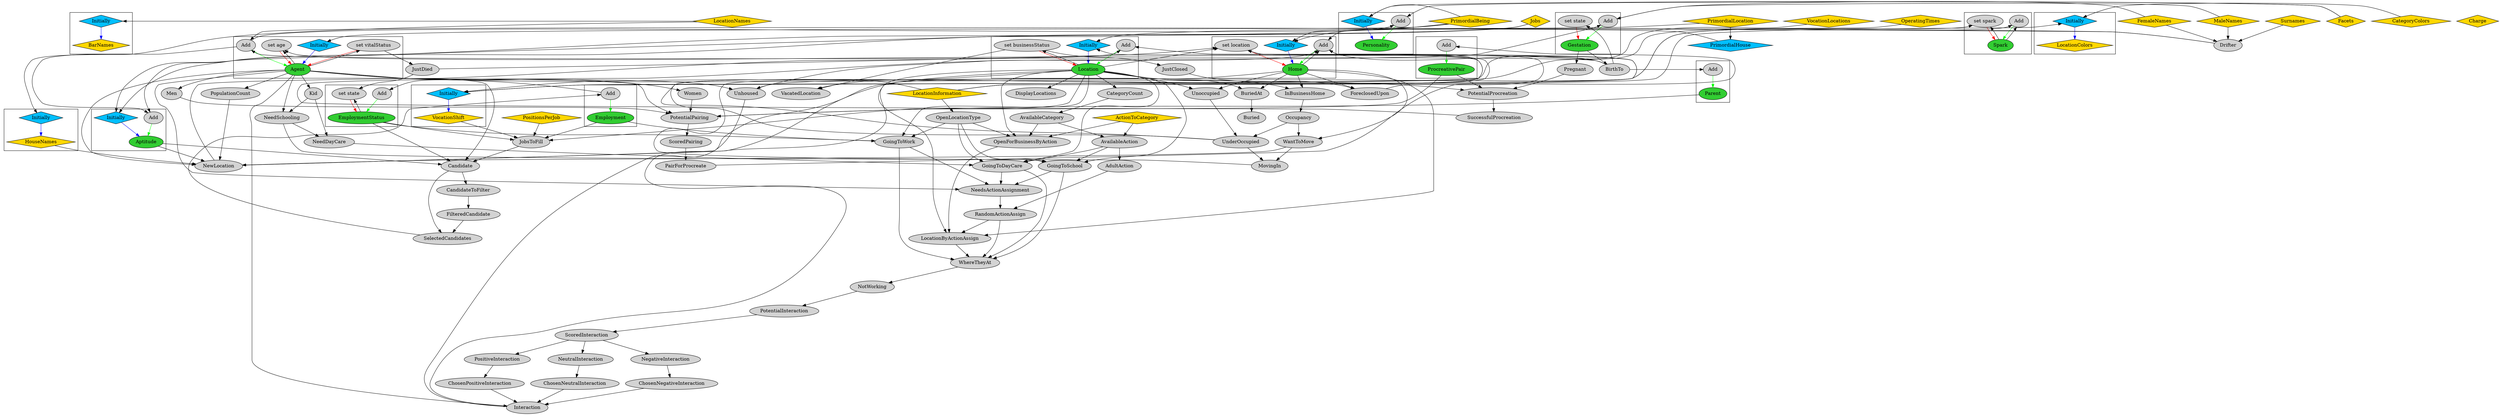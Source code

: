 digraph {
node [ style="filled"]
subgraph "cluster_BarNames"{
v4 [ label = "BarNames" fillcolor="gold" shape="diamond"];
v5 [ label = "Initially" fillcolor="deepskyblue" shape="diamond"];
}
subgraph "cluster_HouseNames"{
v6 [ label = "HouseNames" fillcolor="gold" shape="diamond"];
v7 [ label = "Initially" fillcolor="deepskyblue" shape="diamond"];
}
subgraph "cluster_VocationShift"{
v15 [ label = "VocationShift" fillcolor="gold" shape="diamond"];
v16 [ label = "Initially" fillcolor="deepskyblue" shape="diamond"];
}
subgraph "cluster_LocationColors"{
v20 [ label = "LocationColors" fillcolor="gold" shape="diamond"];
v21 [ label = "Initially" fillcolor="deepskyblue" shape="diamond"];
}
subgraph "cluster_Agent"{
v22 [ label = "Agent" fillcolor="limegreen"];
v23 [ label = "Add"];
v41 [ label = "Initially" fillcolor="deepskyblue" shape="diamond"];
v42 [ label = "set vitalStatus"];
v43 [ label = "set age"];
}
subgraph "cluster_Personality"{
v44 [ label = "Personality" fillcolor="limegreen"];
v45 [ label = "Add"];
v46 [ label = "Initially" fillcolor="deepskyblue" shape="diamond"];
}
subgraph "cluster_Aptitude"{
v47 [ label = "Aptitude" fillcolor="limegreen"];
v48 [ label = "Add"];
v49 [ label = "Initially" fillcolor="deepskyblue" shape="diamond"];
}
subgraph "cluster_ProcreativePair"{
v31 [ label = "ProcreativePair" fillcolor="limegreen"];
v32 [ label = "Add"];
}
subgraph "cluster_Gestation"{
v26 [ label = "Gestation" fillcolor="limegreen"];
v27 [ label = "Add"];
v40 [ label = "set state"];
}
subgraph "cluster_Parent"{
v38 [ label = "Parent" fillcolor="limegreen"];
v39 [ label = "Add"];
}
subgraph "cluster_Location"{
v52 [ label = "Location" fillcolor="limegreen"];
v53 [ label = "Add"];
v68 [ label = "set businessStatus"];
v70 [ label = "Initially" fillcolor="deepskyblue" shape="diamond"];
}
subgraph "cluster_Home"{
v56 [ label = "Home" fillcolor="limegreen"];
v57 [ label = "Add"];
v63 [ label = "Initially" fillcolor="deepskyblue" shape="diamond"];
v65 [ label = "set location"];
}
subgraph "cluster_EmploymentStatus"{
v85 [ label = "EmploymentStatus" fillcolor="limegreen"];
v86 [ label = "Add"];
v87 [ label = "set state"];
}
subgraph "cluster_Employment"{
v78 [ label = "Employment" fillcolor="limegreen"];
v79 [ label = "Add"];
}
subgraph "cluster_Spark"{
v111 [ label = "Spark" fillcolor="limegreen"];
v112 [ label = "Add"];
v113 [ label = "set spark"];
}
v0 [ label = "FemaleNames" fillcolor="gold" shape="diamond"];
v1 [ label = "MaleNames" fillcolor="gold" shape="diamond"];
v2 [ label = "Surnames" fillcolor="gold" shape="diamond"];
v3 [ label = "LocationNames" fillcolor="gold" shape="diamond"];
v8 [ label = "Facets" fillcolor="gold" shape="diamond"];
v9 [ label = "Jobs" fillcolor="gold" shape="diamond"];
v10 [ label = "PrimordialBeing" fillcolor="gold" shape="diamond"];
v11 [ label = "PrimordialLocation" fillcolor="gold" shape="diamond"];
v12 [ label = "LocationInformation" fillcolor="gold" shape="diamond"];
v13 [ label = "VocationLocations" fillcolor="gold" shape="diamond"];
v14 [ label = "OperatingTimes" fillcolor="gold" shape="diamond"];
v17 [ label = "PositionsPerJob" fillcolor="gold" shape="diamond"];
v18 [ label = "ActionToCategory" fillcolor="gold" shape="diamond"];
v19 [ label = "CategoryColors" fillcolor="gold" shape="diamond"];
v24 [ label = "Drifter"];
v25 [ label = "BirthTo"];
v28 [ label = "SuccessfulProcreation"];
v29 [ label = "PotentialProcreation"];
v30 [ label = "Pregnant"];
v33 [ label = "PairForProcreate"];
v34 [ label = "ScoredPairing"];
v35 [ label = "PotentialPairing"];
v36 [ label = "Women"];
v37 [ label = "Men"];
v50 [ label = "PopulationCount"];
v51 [ label = "JustDied"];
v54 [ label = "NewLocation"];
v55 [ label = "WantToMove"];
v58 [ label = "UnderOccupied"];
v59 [ label = "Occupancy"];
v60 [ label = "InBusinessHome"];
v61 [ label = "Unoccupied"];
v62 [ label = "Unhoused"];
v64 [ label = "PrimordialHouse" fillcolor="deepskyblue" shape="diamond"];
v66 [ label = "ForeclosedUpon"];
v67 [ label = "JustClosed"];
v69 [ label = "MovingIn"];
v71 [ label = "VacatedLocation"];
v72 [ label = "DisplayLocations"];
v73 [ label = "CategoryCount"];
v74 [ label = "AvailableCategory"];
v75 [ label = "AvailableAction"];
v76 [ label = "BuriedAt"];
v77 [ label = "Buried"];
v80 [ label = "SelectedCandidates"];
v81 [ label = "FilteredCandidate"];
v82 [ label = "CandidateToFilter"];
v83 [ label = "Candidate"];
v84 [ label = "JobsToFill"];
v88 [ label = "OpenLocationType"];
v89 [ label = "Kid"];
v90 [ label = "NeedSchooling"];
v91 [ label = "NeedDayCare"];
v92 [ label = "GoingToSchool"];
v93 [ label = "GoingToDayCare"];
v94 [ label = "GoingToWork"];
v95 [ label = "WhereTheyAt"];
v96 [ label = "RandomActionAssign"];
v97 [ label = "AdultAction"];
v98 [ label = "NeedsActionAssignment"];
v99 [ label = "LocationByActionAssign"];
v100 [ label = "OpenForBusinessByAction"];
v101 [ label = "Interaction"];
v102 [ label = "ChosenPositiveInteraction"];
v103 [ label = "PositiveInteraction"];
v104 [ label = "ScoredInteraction"];
v105 [ label = "PotentialInteraction"];
v106 [ label = "NotWorking"];
v107 [ label = "ChosenNeutralInteraction"];
v108 [ label = "NeutralInteraction"];
v109 [ label = "ChosenNegativeInteraction"];
v110 [ label = "NegativeInteraction"];
v114 [ label = "Charge" fillcolor="gold" shape="diamond"];
v5 -> v4 [ color="blue" ]
v3 -> v5 [ constraint="false" ]
v7 -> v6 [ color="blue" ]
v3 -> v7 [ constraint="false" ]
v16 -> v15 [ color="blue" ]
v13 -> v16 [ constraint="false" ]
v12 -> v16 [ constraint="false" ]
v14 -> v16 [ constraint="false" ]
v21 -> v20 [ color="blue" ]
v12 -> v21 [ constraint="false" ]
v19 -> v21 [ constraint="false" ]
v23 -> v22 [ color="green" ]
v24 -> v23 [ constraint="false" ]
v2 -> v24
v1 -> v24
v0 -> v24
v25 -> v23 [ constraint="false" ]
v26 -> v25
v27 -> v26 [ color="green" ]
v28 -> v27 [ constraint="false" ]
v29 -> v28
v30 -> v29
v26 -> v30
v31 -> v29
v32 -> v31 [ color="green" ]
v33 -> v32 [ constraint="false" ]
v34 -> v33
v35 -> v34
v31 -> v35
v36 -> v35
v22 -> v36
v37 -> v35
v22 -> v37
v22 -> v35
v38 -> v35
v39 -> v38 [ color="green" ]
v25 -> v39 [ constraint="false" ]
v22 -> v29
v1 -> v27 [ constraint="false" ]
v0 -> v27 [ constraint="false" ]
v40 -> v26 [ color="red" ]
v25 -> v40 [ constraint="false" ]
v41 -> v22 [ color="blue" ]
v10 -> v41 [ constraint="false" ]
v42 -> v22 [ color="red" ]
v22 -> v42 [ constraint="false" ]
v43 -> v22 [ color="red" ]
v25 -> v43 [ constraint="false" ]
v22 -> v43 [ constraint="false" ]
v45 -> v44 [ color="green" ]
v23 -> v45 [ constraint="false" ]
v8 -> v45 [ constraint="false" ]
v46 -> v44 [ color="blue" ]
v10 -> v46 [ constraint="false" ]
v8 -> v46 [ constraint="false" ]
v48 -> v47 [ color="green" ]
v23 -> v48 [ constraint="false" ]
v9 -> v48 [ constraint="false" ]
v49 -> v47 [ color="blue" ]
v10 -> v49 [ constraint="false" ]
v9 -> v49 [ constraint="false" ]
v22 -> v50
v42 -> v51
v53 -> v52 [ color="green" ]
v54 -> v53 [ constraint="false" ]
v52 -> v54
v55 -> v54
v56 -> v55
v57 -> v56 [ color="green" ]
v25 -> v57 [ constraint="false" ]
v56 -> v57 [ constraint="false" ]
v58 -> v57 [ constraint="false" ]
v59 -> v58
v60 -> v59
v52 -> v60
v56 -> v60
v61 -> v58
v56 -> v61
v52 -> v61
v24 -> v57 [ constraint="false" ]
v62 -> v57 [ constraint="false" ]
v56 -> v62
v22 -> v62
v63 -> v56 [ color="blue" ]
v64 -> v63 [ constraint="false" ]
v11 -> v64
v10 -> v63 [ constraint="false" ]
v65 -> v56 [ color="red" ]
v51 -> v65 [ constraint="false" ]
v52 -> v65 [ constraint="false" ]
v58 -> v65 [ constraint="false" ]
v66 -> v65 [ constraint="false" ]
v56 -> v66
v67 -> v66
v68 -> v67
v52 -> v68 [ constraint="false" ]
v69 -> v65 [ constraint="false" ]
v55 -> v69
v58 -> v69
v59 -> v55
v6 -> v54
v62 -> v54
v47 -> v54
v22 -> v54
v50 -> v54
v12 -> v53 [ constraint="false" ]
v70 -> v52 [ color="blue" ]
v11 -> v70 [ constraint="false" ]
v12 -> v70 [ constraint="false" ]
v68 -> v52 [ color="red" ]
v68 -> v71
v52 -> v71
v52 -> v72
v52 -> v73
v73 -> v74
v18 -> v75
v74 -> v75
v52 -> v76
v56 -> v76
v76 -> v77
v79 -> v78 [ color="green" ]
v80 -> v79 [ constraint="false" ]
v81 -> v80
v82 -> v81
v83 -> v82
v84 -> v83
v52 -> v84
v15 -> v84
v17 -> v84
v78 -> v84
v85 -> v84
v86 -> v85 [ color="green" ]
v79 -> v86 [ constraint="false" ]
v87 -> v85 [ color="red" ]
v51 -> v87 [ constraint="false" ]
v85 -> v87 [ constraint="false" ]
v22 -> v83
v85 -> v83
v47 -> v83
v83 -> v80
v12 -> v88
v22 -> v89
v89 -> v90
v22 -> v90
v90 -> v91
v89 -> v91
v75 -> v92
v88 -> v92
v52 -> v92
v90 -> v92
v75 -> v93
v88 -> v93
v52 -> v93
v91 -> v93
v88 -> v94
v52 -> v94
v85 -> v94
v78 -> v94
v92 -> v95
v93 -> v95
v94 -> v95
v96 -> v95
v97 -> v96
v75 -> v97
v98 -> v96
v94 -> v98
v93 -> v98
v92 -> v98
v22 -> v98
v99 -> v95
v96 -> v99
v56 -> v99
v100 -> v99
v18 -> v100
v74 -> v100
v88 -> v100
v52 -> v100
v52 -> v99
v102 -> v101
v103 -> v102
v104 -> v103
v105 -> v104
v106 -> v105
v95 -> v106
v22 -> v101
v107 -> v101
v108 -> v107
v104 -> v108
v109 -> v101
v110 -> v109
v104 -> v110
v112 -> v111 [ color="green" ]
v111 -> v112 [ constraint="false" ]
v101 -> v112 [ constraint="false" ]
v113 -> v111 [ color="red" ]
v101 -> v113 [ constraint="false" ]
v111 -> v113 [ constraint="false" ]
}
